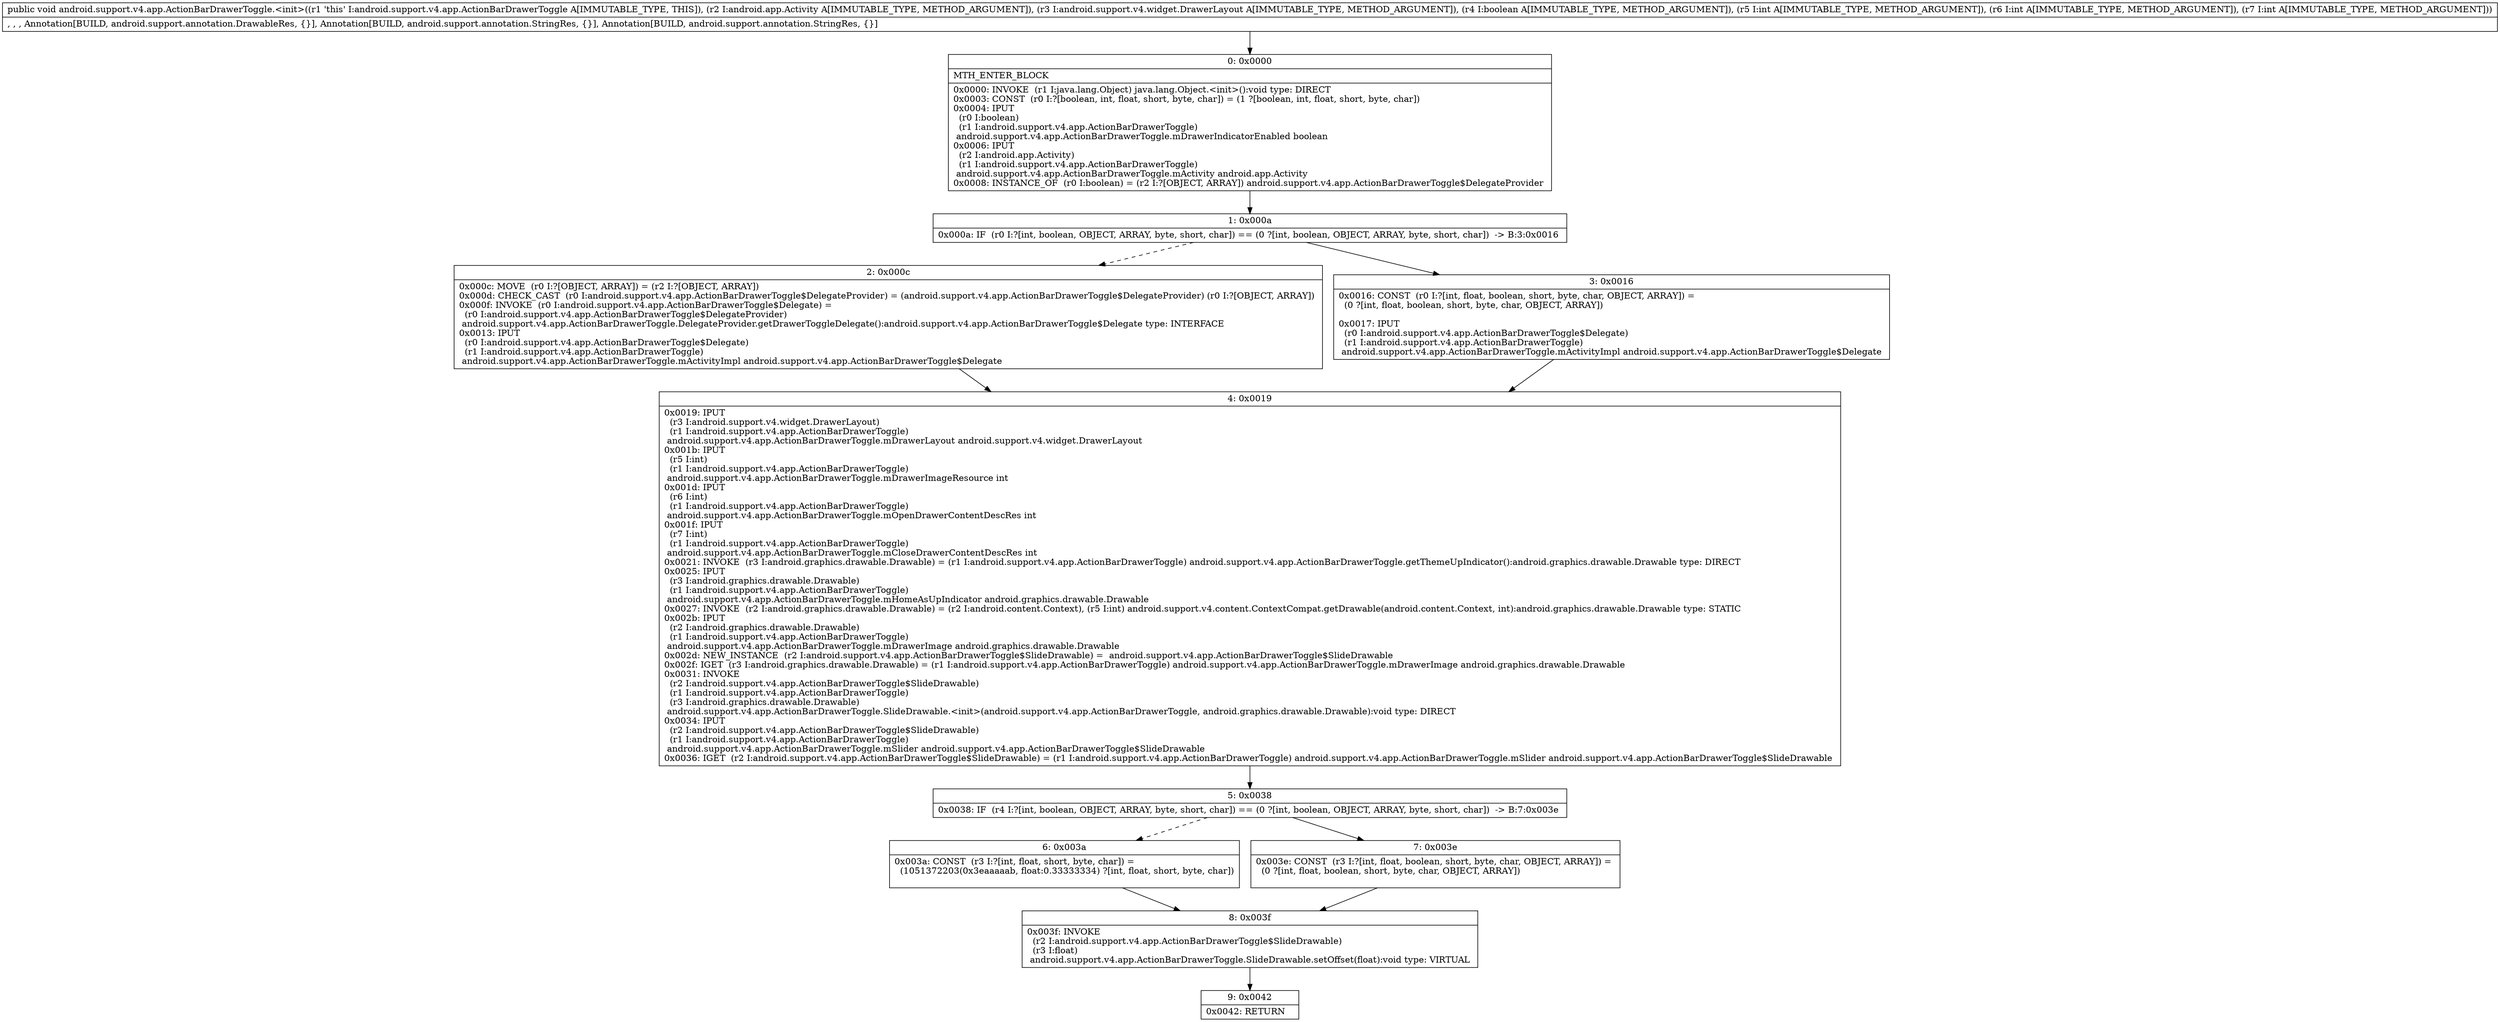 digraph "CFG forandroid.support.v4.app.ActionBarDrawerToggle.\<init\>(Landroid\/app\/Activity;Landroid\/support\/v4\/widget\/DrawerLayout;ZIII)V" {
Node_0 [shape=record,label="{0\:\ 0x0000|MTH_ENTER_BLOCK\l|0x0000: INVOKE  (r1 I:java.lang.Object) java.lang.Object.\<init\>():void type: DIRECT \l0x0003: CONST  (r0 I:?[boolean, int, float, short, byte, char]) = (1 ?[boolean, int, float, short, byte, char]) \l0x0004: IPUT  \l  (r0 I:boolean)\l  (r1 I:android.support.v4.app.ActionBarDrawerToggle)\l android.support.v4.app.ActionBarDrawerToggle.mDrawerIndicatorEnabled boolean \l0x0006: IPUT  \l  (r2 I:android.app.Activity)\l  (r1 I:android.support.v4.app.ActionBarDrawerToggle)\l android.support.v4.app.ActionBarDrawerToggle.mActivity android.app.Activity \l0x0008: INSTANCE_OF  (r0 I:boolean) = (r2 I:?[OBJECT, ARRAY]) android.support.v4.app.ActionBarDrawerToggle$DelegateProvider \l}"];
Node_1 [shape=record,label="{1\:\ 0x000a|0x000a: IF  (r0 I:?[int, boolean, OBJECT, ARRAY, byte, short, char]) == (0 ?[int, boolean, OBJECT, ARRAY, byte, short, char])  \-\> B:3:0x0016 \l}"];
Node_2 [shape=record,label="{2\:\ 0x000c|0x000c: MOVE  (r0 I:?[OBJECT, ARRAY]) = (r2 I:?[OBJECT, ARRAY]) \l0x000d: CHECK_CAST  (r0 I:android.support.v4.app.ActionBarDrawerToggle$DelegateProvider) = (android.support.v4.app.ActionBarDrawerToggle$DelegateProvider) (r0 I:?[OBJECT, ARRAY]) \l0x000f: INVOKE  (r0 I:android.support.v4.app.ActionBarDrawerToggle$Delegate) = \l  (r0 I:android.support.v4.app.ActionBarDrawerToggle$DelegateProvider)\l android.support.v4.app.ActionBarDrawerToggle.DelegateProvider.getDrawerToggleDelegate():android.support.v4.app.ActionBarDrawerToggle$Delegate type: INTERFACE \l0x0013: IPUT  \l  (r0 I:android.support.v4.app.ActionBarDrawerToggle$Delegate)\l  (r1 I:android.support.v4.app.ActionBarDrawerToggle)\l android.support.v4.app.ActionBarDrawerToggle.mActivityImpl android.support.v4.app.ActionBarDrawerToggle$Delegate \l}"];
Node_3 [shape=record,label="{3\:\ 0x0016|0x0016: CONST  (r0 I:?[int, float, boolean, short, byte, char, OBJECT, ARRAY]) = \l  (0 ?[int, float, boolean, short, byte, char, OBJECT, ARRAY])\l \l0x0017: IPUT  \l  (r0 I:android.support.v4.app.ActionBarDrawerToggle$Delegate)\l  (r1 I:android.support.v4.app.ActionBarDrawerToggle)\l android.support.v4.app.ActionBarDrawerToggle.mActivityImpl android.support.v4.app.ActionBarDrawerToggle$Delegate \l}"];
Node_4 [shape=record,label="{4\:\ 0x0019|0x0019: IPUT  \l  (r3 I:android.support.v4.widget.DrawerLayout)\l  (r1 I:android.support.v4.app.ActionBarDrawerToggle)\l android.support.v4.app.ActionBarDrawerToggle.mDrawerLayout android.support.v4.widget.DrawerLayout \l0x001b: IPUT  \l  (r5 I:int)\l  (r1 I:android.support.v4.app.ActionBarDrawerToggle)\l android.support.v4.app.ActionBarDrawerToggle.mDrawerImageResource int \l0x001d: IPUT  \l  (r6 I:int)\l  (r1 I:android.support.v4.app.ActionBarDrawerToggle)\l android.support.v4.app.ActionBarDrawerToggle.mOpenDrawerContentDescRes int \l0x001f: IPUT  \l  (r7 I:int)\l  (r1 I:android.support.v4.app.ActionBarDrawerToggle)\l android.support.v4.app.ActionBarDrawerToggle.mCloseDrawerContentDescRes int \l0x0021: INVOKE  (r3 I:android.graphics.drawable.Drawable) = (r1 I:android.support.v4.app.ActionBarDrawerToggle) android.support.v4.app.ActionBarDrawerToggle.getThemeUpIndicator():android.graphics.drawable.Drawable type: DIRECT \l0x0025: IPUT  \l  (r3 I:android.graphics.drawable.Drawable)\l  (r1 I:android.support.v4.app.ActionBarDrawerToggle)\l android.support.v4.app.ActionBarDrawerToggle.mHomeAsUpIndicator android.graphics.drawable.Drawable \l0x0027: INVOKE  (r2 I:android.graphics.drawable.Drawable) = (r2 I:android.content.Context), (r5 I:int) android.support.v4.content.ContextCompat.getDrawable(android.content.Context, int):android.graphics.drawable.Drawable type: STATIC \l0x002b: IPUT  \l  (r2 I:android.graphics.drawable.Drawable)\l  (r1 I:android.support.v4.app.ActionBarDrawerToggle)\l android.support.v4.app.ActionBarDrawerToggle.mDrawerImage android.graphics.drawable.Drawable \l0x002d: NEW_INSTANCE  (r2 I:android.support.v4.app.ActionBarDrawerToggle$SlideDrawable) =  android.support.v4.app.ActionBarDrawerToggle$SlideDrawable \l0x002f: IGET  (r3 I:android.graphics.drawable.Drawable) = (r1 I:android.support.v4.app.ActionBarDrawerToggle) android.support.v4.app.ActionBarDrawerToggle.mDrawerImage android.graphics.drawable.Drawable \l0x0031: INVOKE  \l  (r2 I:android.support.v4.app.ActionBarDrawerToggle$SlideDrawable)\l  (r1 I:android.support.v4.app.ActionBarDrawerToggle)\l  (r3 I:android.graphics.drawable.Drawable)\l android.support.v4.app.ActionBarDrawerToggle.SlideDrawable.\<init\>(android.support.v4.app.ActionBarDrawerToggle, android.graphics.drawable.Drawable):void type: DIRECT \l0x0034: IPUT  \l  (r2 I:android.support.v4.app.ActionBarDrawerToggle$SlideDrawable)\l  (r1 I:android.support.v4.app.ActionBarDrawerToggle)\l android.support.v4.app.ActionBarDrawerToggle.mSlider android.support.v4.app.ActionBarDrawerToggle$SlideDrawable \l0x0036: IGET  (r2 I:android.support.v4.app.ActionBarDrawerToggle$SlideDrawable) = (r1 I:android.support.v4.app.ActionBarDrawerToggle) android.support.v4.app.ActionBarDrawerToggle.mSlider android.support.v4.app.ActionBarDrawerToggle$SlideDrawable \l}"];
Node_5 [shape=record,label="{5\:\ 0x0038|0x0038: IF  (r4 I:?[int, boolean, OBJECT, ARRAY, byte, short, char]) == (0 ?[int, boolean, OBJECT, ARRAY, byte, short, char])  \-\> B:7:0x003e \l}"];
Node_6 [shape=record,label="{6\:\ 0x003a|0x003a: CONST  (r3 I:?[int, float, short, byte, char]) = \l  (1051372203(0x3eaaaaab, float:0.33333334) ?[int, float, short, byte, char])\l \l}"];
Node_7 [shape=record,label="{7\:\ 0x003e|0x003e: CONST  (r3 I:?[int, float, boolean, short, byte, char, OBJECT, ARRAY]) = \l  (0 ?[int, float, boolean, short, byte, char, OBJECT, ARRAY])\l \l}"];
Node_8 [shape=record,label="{8\:\ 0x003f|0x003f: INVOKE  \l  (r2 I:android.support.v4.app.ActionBarDrawerToggle$SlideDrawable)\l  (r3 I:float)\l android.support.v4.app.ActionBarDrawerToggle.SlideDrawable.setOffset(float):void type: VIRTUAL \l}"];
Node_9 [shape=record,label="{9\:\ 0x0042|0x0042: RETURN   \l}"];
MethodNode[shape=record,label="{public void android.support.v4.app.ActionBarDrawerToggle.\<init\>((r1 'this' I:android.support.v4.app.ActionBarDrawerToggle A[IMMUTABLE_TYPE, THIS]), (r2 I:android.app.Activity A[IMMUTABLE_TYPE, METHOD_ARGUMENT]), (r3 I:android.support.v4.widget.DrawerLayout A[IMMUTABLE_TYPE, METHOD_ARGUMENT]), (r4 I:boolean A[IMMUTABLE_TYPE, METHOD_ARGUMENT]), (r5 I:int A[IMMUTABLE_TYPE, METHOD_ARGUMENT]), (r6 I:int A[IMMUTABLE_TYPE, METHOD_ARGUMENT]), (r7 I:int A[IMMUTABLE_TYPE, METHOD_ARGUMENT]))  | , , , Annotation[BUILD, android.support.annotation.DrawableRes, \{\}], Annotation[BUILD, android.support.annotation.StringRes, \{\}], Annotation[BUILD, android.support.annotation.StringRes, \{\}]\l}"];
MethodNode -> Node_0;
Node_0 -> Node_1;
Node_1 -> Node_2[style=dashed];
Node_1 -> Node_3;
Node_2 -> Node_4;
Node_3 -> Node_4;
Node_4 -> Node_5;
Node_5 -> Node_6[style=dashed];
Node_5 -> Node_7;
Node_6 -> Node_8;
Node_7 -> Node_8;
Node_8 -> Node_9;
}

